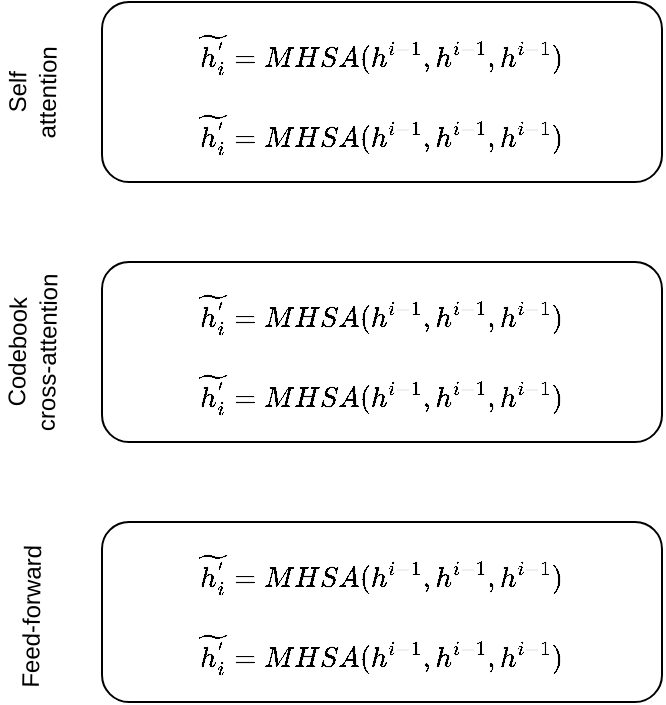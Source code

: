 <mxfile version="23.1.7" type="github">
  <diagram name="Page-1" id="OVxNij9yhptq7crkIN4C">
    <mxGraphModel dx="941" dy="523" grid="1" gridSize="10" guides="1" tooltips="1" connect="1" arrows="1" fold="1" page="1" pageScale="1" pageWidth="827" pageHeight="1169" math="1" shadow="0">
      <root>
        <mxCell id="0" />
        <mxCell id="1" parent="0" />
        <mxCell id="nLGS6aiZqOcmOMeXrl68-6" value="" style="rounded=1;whiteSpace=wrap;html=1;" vertex="1" parent="1">
          <mxGeometry x="205" y="180" width="280" height="90" as="geometry" />
        </mxCell>
        <mxCell id="MjiIswNLSrZq0jnhkt88-2" value="$$\widetilde{h_i^{&#39;}} = MHSA(h^{i-1}, h^{i-1}, h^{i-1})$$" style="text;html=1;align=center;verticalAlign=middle;whiteSpace=wrap;rounded=0;" parent="1" vertex="1">
          <mxGeometry x="250" y="190" width="190" height="30" as="geometry" />
        </mxCell>
        <mxCell id="nLGS6aiZqOcmOMeXrl68-3" value="$$\widetilde{h_i^{&#39;}} = MHSA(h^{i-1}, h^{i-1}, h^{i-1})$$" style="text;html=1;align=center;verticalAlign=middle;whiteSpace=wrap;rounded=0;" vertex="1" parent="1">
          <mxGeometry x="250" y="230" width="190" height="30" as="geometry" />
        </mxCell>
        <mxCell id="nLGS6aiZqOcmOMeXrl68-7" value="" style="rounded=1;whiteSpace=wrap;html=1;" vertex="1" parent="1">
          <mxGeometry x="205" y="310" width="280" height="90" as="geometry" />
        </mxCell>
        <mxCell id="nLGS6aiZqOcmOMeXrl68-8" value="$$\widetilde{h_i^{&#39;}} = MHSA(h^{i-1}, h^{i-1}, h^{i-1})$$" style="text;html=1;align=center;verticalAlign=middle;whiteSpace=wrap;rounded=0;" vertex="1" parent="1">
          <mxGeometry x="250" y="320" width="190" height="30" as="geometry" />
        </mxCell>
        <mxCell id="nLGS6aiZqOcmOMeXrl68-9" value="$$\widetilde{h_i^{&#39;}} = MHSA(h^{i-1}, h^{i-1}, h^{i-1})$$" style="text;html=1;align=center;verticalAlign=middle;whiteSpace=wrap;rounded=0;" vertex="1" parent="1">
          <mxGeometry x="250" y="360" width="190" height="30" as="geometry" />
        </mxCell>
        <mxCell id="nLGS6aiZqOcmOMeXrl68-10" value="" style="rounded=1;whiteSpace=wrap;html=1;" vertex="1" parent="1">
          <mxGeometry x="205" y="440" width="280" height="90" as="geometry" />
        </mxCell>
        <mxCell id="nLGS6aiZqOcmOMeXrl68-11" value="$$\widetilde{h_i^{&#39;}} = MHSA(h^{i-1}, h^{i-1}, h^{i-1})$$" style="text;html=1;align=center;verticalAlign=middle;whiteSpace=wrap;rounded=0;" vertex="1" parent="1">
          <mxGeometry x="250" y="450" width="190" height="30" as="geometry" />
        </mxCell>
        <mxCell id="nLGS6aiZqOcmOMeXrl68-12" value="$$\widetilde{h_i^{&#39;}} = MHSA(h^{i-1}, h^{i-1}, h^{i-1})$$" style="text;html=1;align=center;verticalAlign=middle;whiteSpace=wrap;rounded=0;" vertex="1" parent="1">
          <mxGeometry x="250" y="490" width="190" height="30" as="geometry" />
        </mxCell>
        <mxCell id="nLGS6aiZqOcmOMeXrl68-14" value="Self attention" style="text;html=1;align=center;verticalAlign=middle;whiteSpace=wrap;rounded=0;rotation=-89;" vertex="1" parent="1">
          <mxGeometry x="135" y="210" width="70" height="30" as="geometry" />
        </mxCell>
        <mxCell id="nLGS6aiZqOcmOMeXrl68-15" value="Codebook cross-attention" style="text;html=1;align=center;verticalAlign=middle;whiteSpace=wrap;rounded=0;rotation=-89;" vertex="1" parent="1">
          <mxGeometry x="125" y="340" width="90" height="30" as="geometry" />
        </mxCell>
        <mxCell id="nLGS6aiZqOcmOMeXrl68-16" value="Feed-forward&amp;nbsp;" style="text;html=1;align=center;verticalAlign=middle;whiteSpace=wrap;rounded=0;rotation=-89;" vertex="1" parent="1">
          <mxGeometry x="131.27" y="470" width="77.46" height="30" as="geometry" />
        </mxCell>
      </root>
    </mxGraphModel>
  </diagram>
</mxfile>
